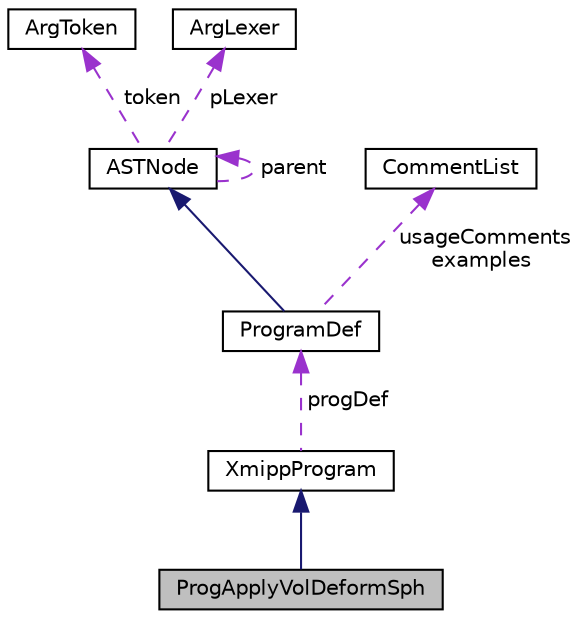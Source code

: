 digraph "ProgApplyVolDeformSph"
{
  edge [fontname="Helvetica",fontsize="10",labelfontname="Helvetica",labelfontsize="10"];
  node [fontname="Helvetica",fontsize="10",shape=record];
  Node2 [label="ProgApplyVolDeformSph",height=0.2,width=0.4,color="black", fillcolor="grey75", style="filled", fontcolor="black"];
  Node3 -> Node2 [dir="back",color="midnightblue",fontsize="10",style="solid",fontname="Helvetica"];
  Node3 [label="XmippProgram",height=0.2,width=0.4,color="black", fillcolor="white", style="filled",URL="$classXmippProgram.html"];
  Node4 -> Node3 [dir="back",color="darkorchid3",fontsize="10",style="dashed",label=" progDef" ,fontname="Helvetica"];
  Node4 [label="ProgramDef",height=0.2,width=0.4,color="black", fillcolor="white", style="filled",URL="$classProgramDef.html"];
  Node5 -> Node4 [dir="back",color="midnightblue",fontsize="10",style="solid",fontname="Helvetica"];
  Node5 [label="ASTNode",height=0.2,width=0.4,color="black", fillcolor="white", style="filled",URL="$classASTNode.html"];
  Node6 -> Node5 [dir="back",color="darkorchid3",fontsize="10",style="dashed",label=" token" ,fontname="Helvetica"];
  Node6 [label="ArgToken",height=0.2,width=0.4,color="black", fillcolor="white", style="filled",URL="$classArgToken.html"];
  Node7 -> Node5 [dir="back",color="darkorchid3",fontsize="10",style="dashed",label=" pLexer" ,fontname="Helvetica"];
  Node7 [label="ArgLexer",height=0.2,width=0.4,color="black", fillcolor="white", style="filled",URL="$classArgLexer.html"];
  Node5 -> Node5 [dir="back",color="darkorchid3",fontsize="10",style="dashed",label=" parent" ,fontname="Helvetica"];
  Node8 -> Node4 [dir="back",color="darkorchid3",fontsize="10",style="dashed",label=" usageComments\nexamples" ,fontname="Helvetica"];
  Node8 [label="CommentList",height=0.2,width=0.4,color="black", fillcolor="white", style="filled",URL="$classCommentList.html"];
}
